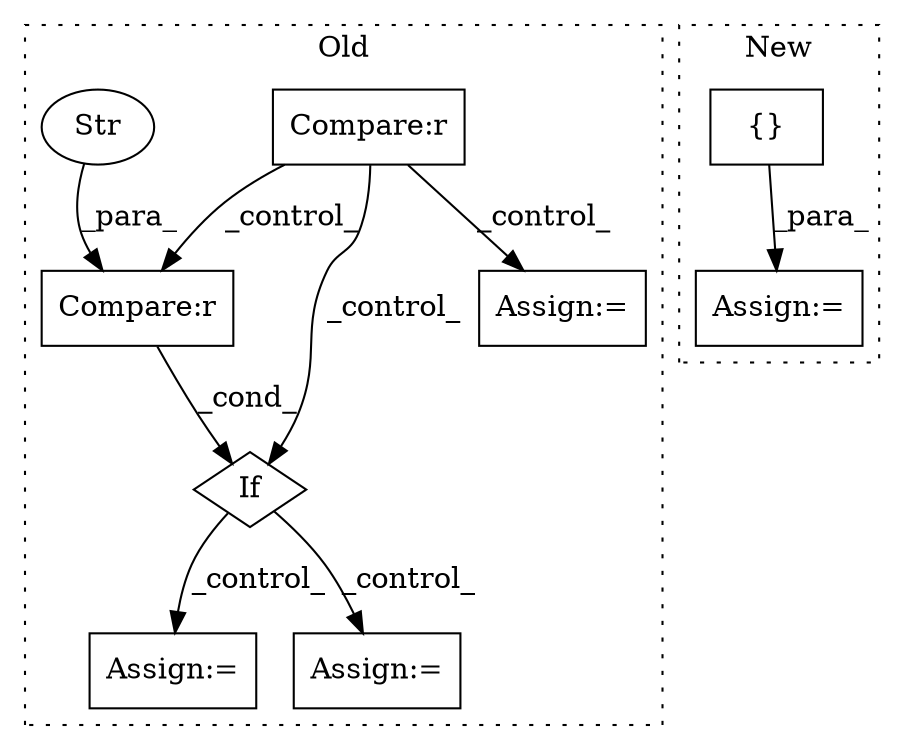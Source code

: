 digraph G {
subgraph cluster0 {
1 [label="If" a="96" s="14748,14780" l="3,18" shape="diamond"];
4 [label="Assign:=" a="68" s="14862" l="3" shape="box"];
5 [label="Compare:r" a="40" s="14751" l="29" shape="box"];
6 [label="Str" a="66" s="14768" l="12" shape="ellipse"];
7 [label="Assign:=" a="68" s="14808" l="3" shape="box"];
8 [label="Compare:r" a="40" s="12127" l="17" shape="box"];
9 [label="Assign:=" a="68" s="12755" l="3" shape="box"];
label = "Old";
style="dotted";
}
subgraph cluster1 {
2 [label="{}" a="59" s="14775,14775" l="2,1" shape="box"];
3 [label="Assign:=" a="68" s="14772" l="3" shape="box"];
label = "New";
style="dotted";
}
1 -> 4 [label="_control_"];
1 -> 7 [label="_control_"];
2 -> 3 [label="_para_"];
5 -> 1 [label="_cond_"];
6 -> 5 [label="_para_"];
8 -> 5 [label="_control_"];
8 -> 1 [label="_control_"];
8 -> 9 [label="_control_"];
}